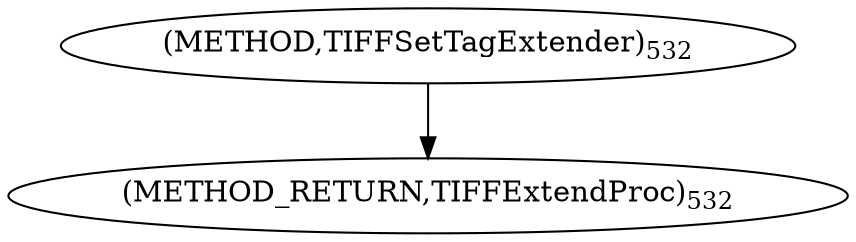 digraph "TIFFSetTagExtender" {  
"9079" [label = <(METHOD,TIFFSetTagExtender)<SUB>532</SUB>> ]
"9081" [label = <(METHOD_RETURN,TIFFExtendProc)<SUB>532</SUB>> ]
  "9079" -> "9081" 
}
